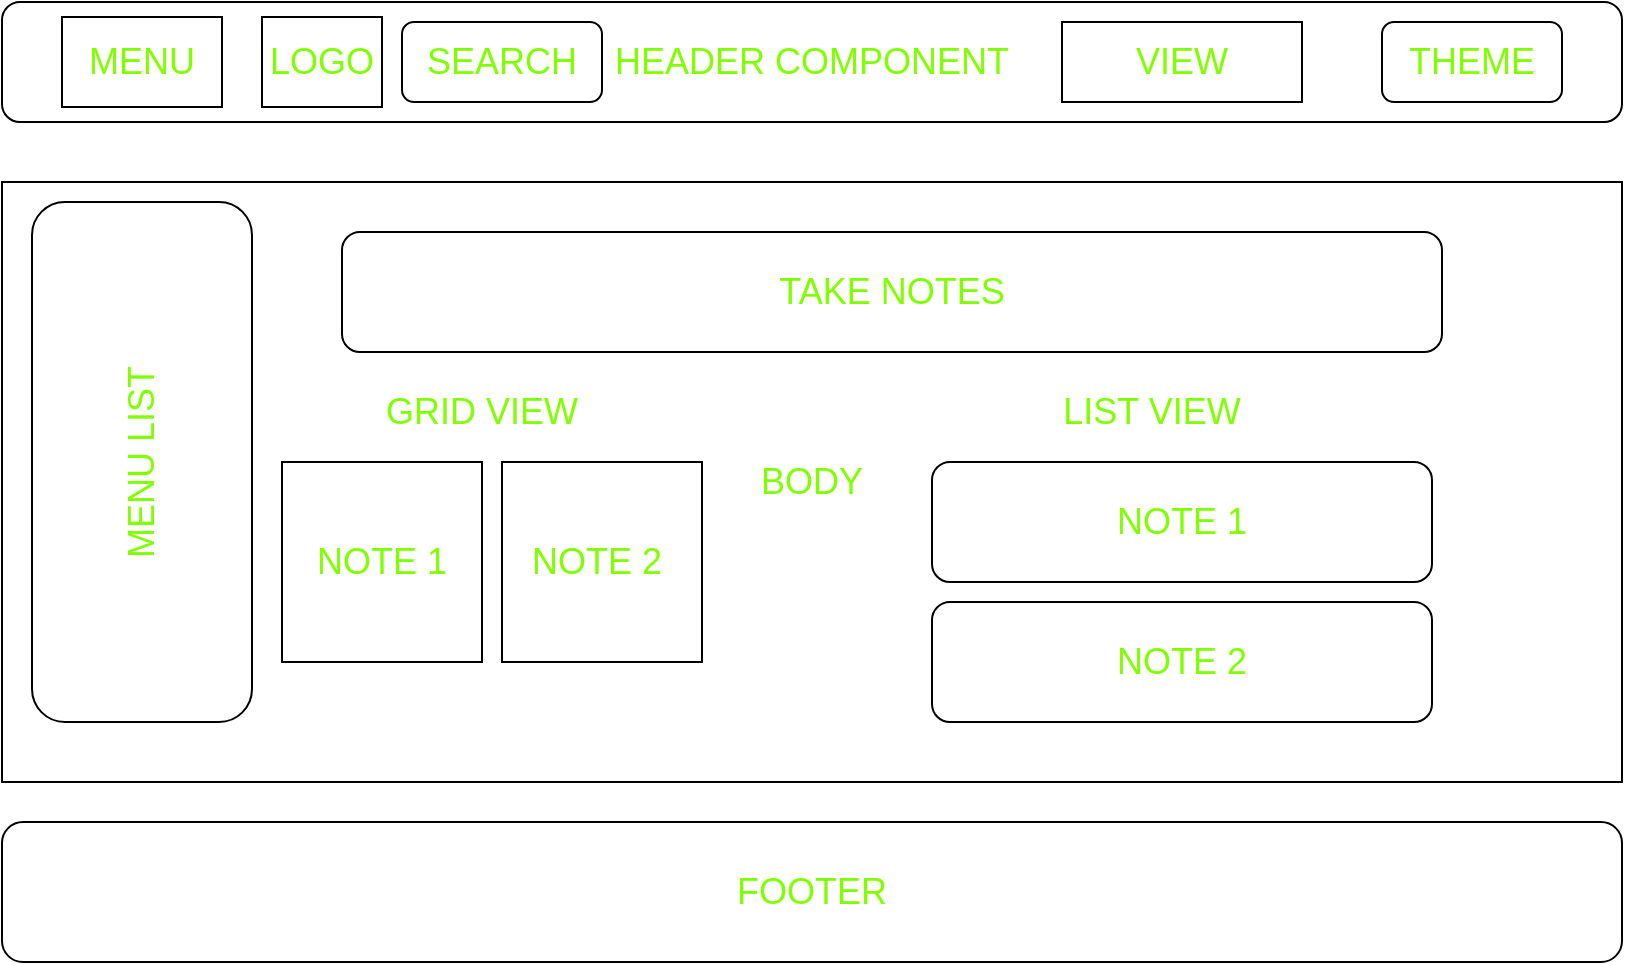 <mxfile>
    <diagram id="lbzP6t553hCnyogFw0_A" name="Page-1">
        <mxGraphModel dx="616" dy="513" grid="1" gridSize="10" guides="1" tooltips="1" connect="1" arrows="1" fold="1" page="1" pageScale="1" pageWidth="850" pageHeight="1100" math="0" shadow="0">
            <root>
                <mxCell id="0"/>
                <mxCell id="1" parent="0"/>
                <mxCell id="2" value="HEADER COMPONENT" style="rounded=1;whiteSpace=wrap;html=1;fontColor=#80FF00;fontSize=18;" parent="1" vertex="1">
                    <mxGeometry x="10" y="20" width="810" height="60" as="geometry"/>
                </mxCell>
                <mxCell id="3" value="BODY" style="rounded=0;whiteSpace=wrap;html=1;fontSize=18;fontColor=#80FF00;" parent="1" vertex="1">
                    <mxGeometry x="10" y="110" width="810" height="300" as="geometry"/>
                </mxCell>
                <mxCell id="4" value="FOOTER" style="rounded=1;whiteSpace=wrap;html=1;fontSize=18;fontColor=#80FF00;" parent="1" vertex="1">
                    <mxGeometry x="10" y="430" width="810" height="70" as="geometry"/>
                </mxCell>
                <mxCell id="6" value="MENU LIST" style="rounded=1;whiteSpace=wrap;html=1;fontSize=18;fontColor=#80FF00;rotation=-90;" parent="1" vertex="1">
                    <mxGeometry x="-50" y="195" width="260" height="110" as="geometry"/>
                </mxCell>
                <mxCell id="7" value="MENU" style="rounded=0;whiteSpace=wrap;html=1;fontSize=18;fontColor=#80FF00;" parent="1" vertex="1">
                    <mxGeometry x="40" y="27.5" width="80" height="45" as="geometry"/>
                </mxCell>
                <mxCell id="8" value="LOGO" style="rounded=0;whiteSpace=wrap;html=1;fontSize=18;fontColor=#80FF00;" parent="1" vertex="1">
                    <mxGeometry x="140" y="27.5" width="60" height="45" as="geometry"/>
                </mxCell>
                <mxCell id="9" value="SEARCH" style="rounded=1;whiteSpace=wrap;html=1;fontSize=18;fontColor=#80FF00;" parent="1" vertex="1">
                    <mxGeometry x="210" y="30" width="100" height="40" as="geometry"/>
                </mxCell>
                <mxCell id="10" value="VIEW" style="rounded=0;whiteSpace=wrap;html=1;fontSize=18;fontColor=#80FF00;" parent="1" vertex="1">
                    <mxGeometry x="540" y="30" width="120" height="40" as="geometry"/>
                </mxCell>
                <mxCell id="11" value="THEME" style="rounded=1;whiteSpace=wrap;html=1;fontSize=18;fontColor=#80FF00;" parent="1" vertex="1">
                    <mxGeometry x="700" y="30" width="90" height="40" as="geometry"/>
                </mxCell>
                <mxCell id="12" value="TAKE NOTES" style="rounded=1;whiteSpace=wrap;html=1;fontSize=18;fontColor=#80FF00;" parent="1" vertex="1">
                    <mxGeometry x="180" y="135" width="550" height="60" as="geometry"/>
                </mxCell>
                <mxCell id="13" value="NOTE 1" style="whiteSpace=wrap;html=1;aspect=fixed;fontSize=18;fontColor=#80FF00;" parent="1" vertex="1">
                    <mxGeometry x="150" y="250" width="100" height="100" as="geometry"/>
                </mxCell>
                <mxCell id="14" value="NOTE 2&amp;nbsp;" style="whiteSpace=wrap;html=1;aspect=fixed;fontSize=18;fontColor=#80FF00;" parent="1" vertex="1">
                    <mxGeometry x="260" y="250" width="100" height="100" as="geometry"/>
                </mxCell>
                <mxCell id="15" value="NOTE 1" style="rounded=1;whiteSpace=wrap;html=1;fontSize=18;fontColor=#80FF00;" parent="1" vertex="1">
                    <mxGeometry x="475" y="250" width="250" height="60" as="geometry"/>
                </mxCell>
                <mxCell id="16" value="NOTE 2" style="rounded=1;whiteSpace=wrap;html=1;fontSize=18;fontColor=#80FF00;" parent="1" vertex="1">
                    <mxGeometry x="475" y="320" width="250" height="60" as="geometry"/>
                </mxCell>
                <mxCell id="17" value="GRID VIEW" style="text;html=1;strokeColor=none;fillColor=none;align=center;verticalAlign=middle;whiteSpace=wrap;rounded=0;fontSize=18;fontColor=#80FF00;" parent="1" vertex="1">
                    <mxGeometry x="190" y="210" width="120" height="30" as="geometry"/>
                </mxCell>
                <mxCell id="18" value="LIST VIEW" style="text;html=1;strokeColor=none;fillColor=none;align=center;verticalAlign=middle;whiteSpace=wrap;rounded=0;fontSize=18;fontColor=#80FF00;" parent="1" vertex="1">
                    <mxGeometry x="480" y="210" width="210" height="30" as="geometry"/>
                </mxCell>
            </root>
        </mxGraphModel>
    </diagram>
</mxfile>